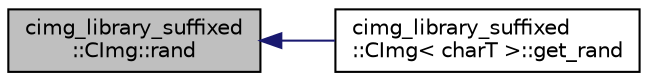 digraph "cimg_library_suffixed::CImg::rand"
{
  edge [fontname="Helvetica",fontsize="10",labelfontname="Helvetica",labelfontsize="10"];
  node [fontname="Helvetica",fontsize="10",shape=record];
  rankdir="LR";
  Node2897 [label="cimg_library_suffixed\l::CImg::rand",height=0.2,width=0.4,color="black", fillcolor="grey75", style="filled", fontcolor="black"];
  Node2897 -> Node2898 [dir="back",color="midnightblue",fontsize="10",style="solid",fontname="Helvetica"];
  Node2898 [label="cimg_library_suffixed\l::CImg\< charT \>::get_rand",height=0.2,width=0.4,color="black", fillcolor="white", style="filled",URL="$structcimg__library__suffixed_1_1_c_img.html#a04198af5989da9f5b75a9f099e6cb462",tooltip="Fill image with random values in specified range . "];
}
